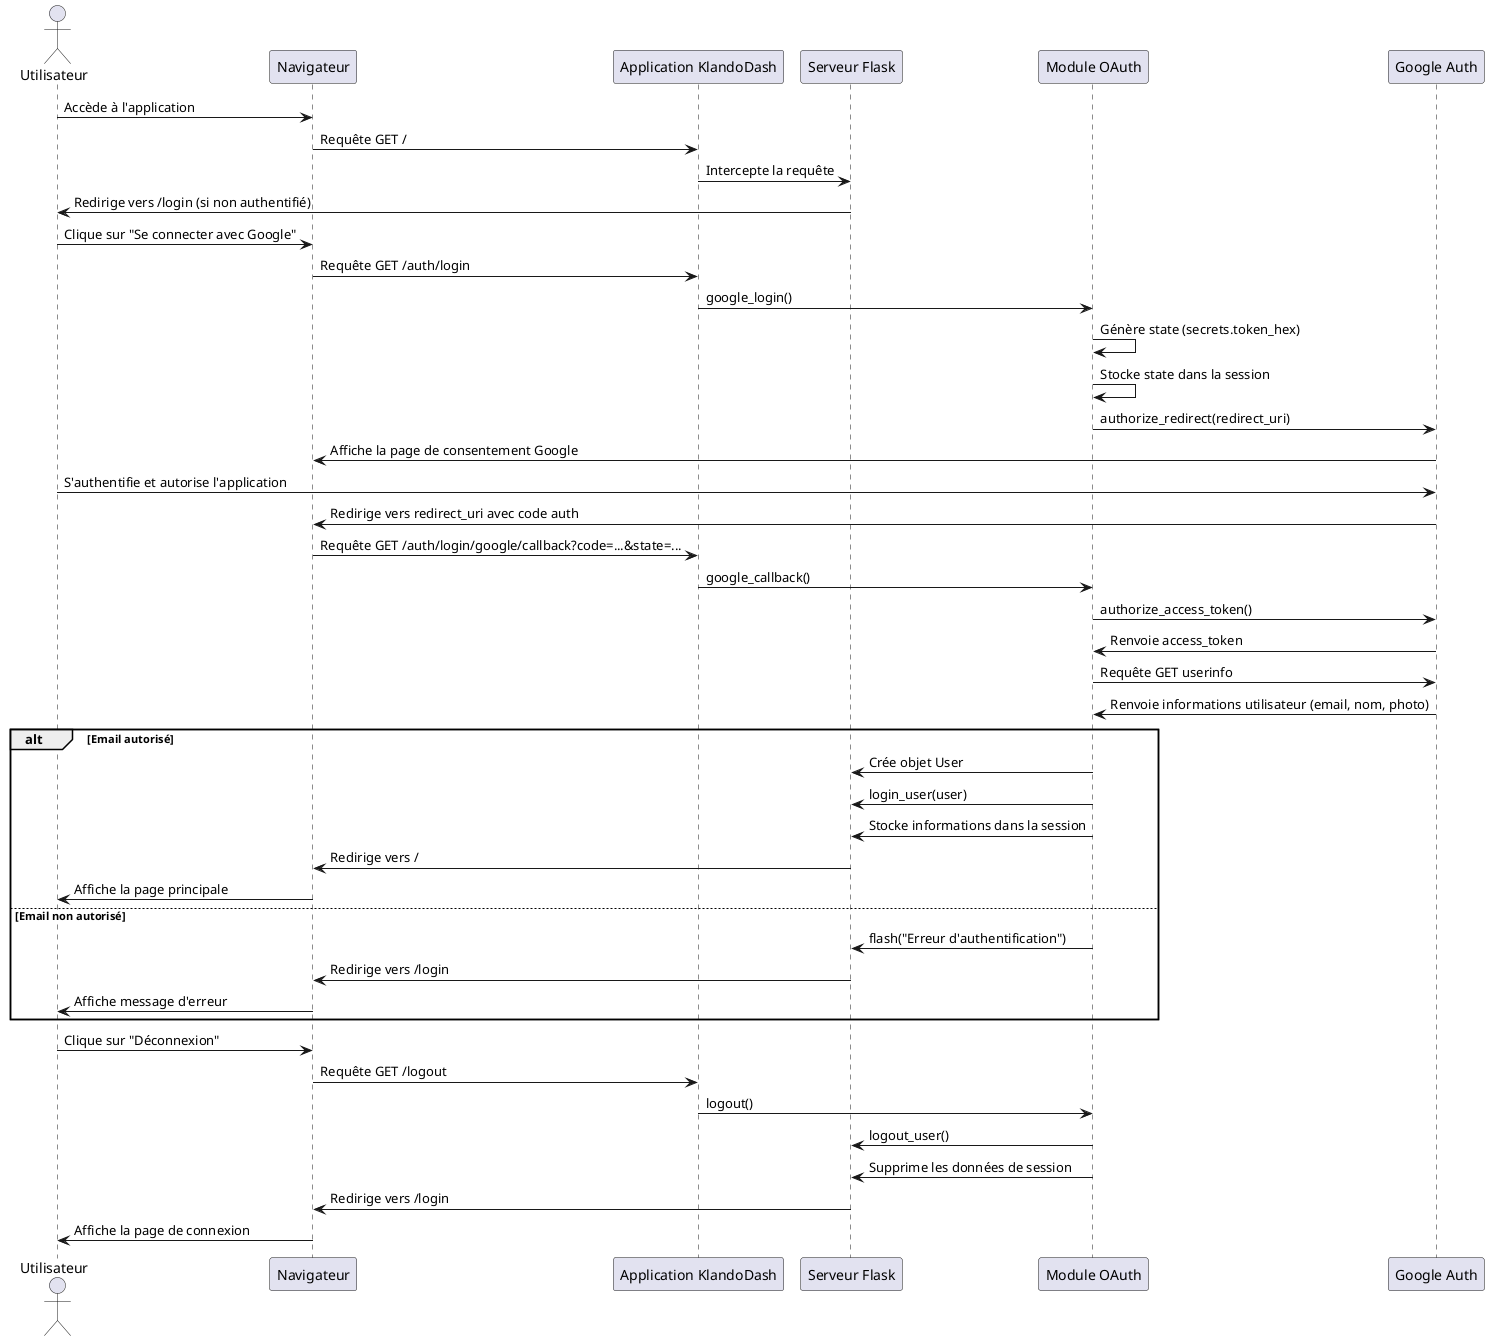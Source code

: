 @startuml
actor "Utilisateur" as User
participant "Navigateur" as Browser
participant "Application KlandoDash" as Dash
participant "Serveur Flask" as Flask
participant "Module OAuth" as OAuth
participant "Google Auth" as Google

User -> Browser: Accède à l'application
Browser -> Dash: Requête GET /
Dash -> Flask: Intercepte la requête
Flask -> User: Redirige vers /login (si non authentifié)

User -> Browser: Clique sur "Se connecter avec Google"
Browser -> Dash: Requête GET /auth/login
Dash -> OAuth: google_login()
OAuth -> OAuth: Génère state (secrets.token_hex)
OAuth -> OAuth: Stocke state dans la session
OAuth -> Google: authorize_redirect(redirect_uri)
Google -> Browser: Affiche la page de consentement Google

User -> Google: S'authentifie et autorise l'application
Google -> Browser: Redirige vers redirect_uri avec code auth
Browser -> Dash: Requête GET /auth/login/google/callback?code=...&state=...
Dash -> OAuth: google_callback()
OAuth -> Google: authorize_access_token()
Google -> OAuth: Renvoie access_token
OAuth -> Google: Requête GET userinfo
Google -> OAuth: Renvoie informations utilisateur (email, nom, photo)

alt Email autorisé
    OAuth -> Flask: Crée objet User
    OAuth -> Flask: login_user(user)
    OAuth -> Flask: Stocke informations dans la session
    Flask -> Browser: Redirige vers /
    Browser -> User: Affiche la page principale
else Email non autorisé
    OAuth -> Flask: flash("Erreur d'authentification")
    Flask -> Browser: Redirige vers /login
    Browser -> User: Affiche message d'erreur
end

User -> Browser: Clique sur "Déconnexion"
Browser -> Dash: Requête GET /logout
Dash -> OAuth: logout()
OAuth -> Flask: logout_user()
OAuth -> Flask: Supprime les données de session
Flask -> Browser: Redirige vers /login
Browser -> User: Affiche la page de connexion
@enduml